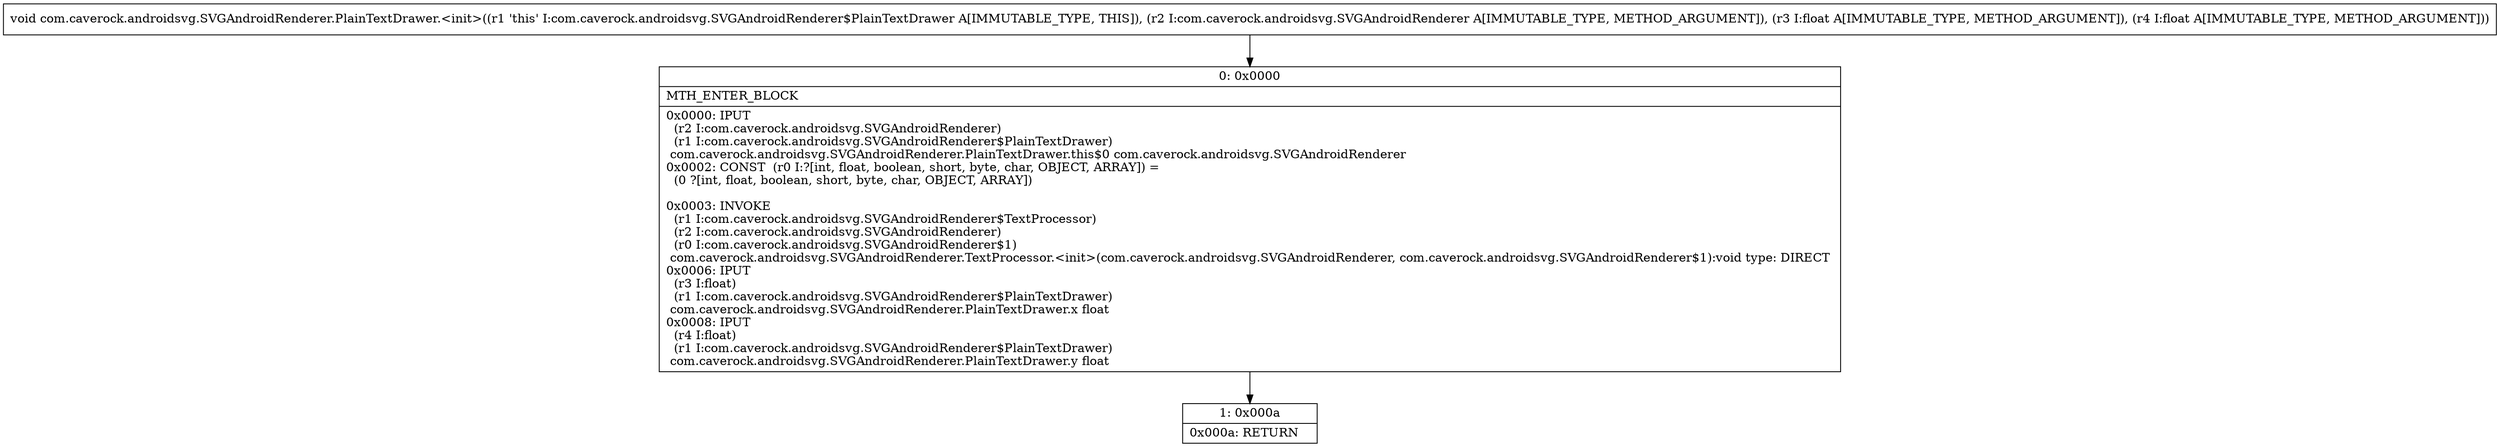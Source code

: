 digraph "CFG forcom.caverock.androidsvg.SVGAndroidRenderer.PlainTextDrawer.\<init\>(Lcom\/caverock\/androidsvg\/SVGAndroidRenderer;FF)V" {
Node_0 [shape=record,label="{0\:\ 0x0000|MTH_ENTER_BLOCK\l|0x0000: IPUT  \l  (r2 I:com.caverock.androidsvg.SVGAndroidRenderer)\l  (r1 I:com.caverock.androidsvg.SVGAndroidRenderer$PlainTextDrawer)\l com.caverock.androidsvg.SVGAndroidRenderer.PlainTextDrawer.this$0 com.caverock.androidsvg.SVGAndroidRenderer \l0x0002: CONST  (r0 I:?[int, float, boolean, short, byte, char, OBJECT, ARRAY]) = \l  (0 ?[int, float, boolean, short, byte, char, OBJECT, ARRAY])\l \l0x0003: INVOKE  \l  (r1 I:com.caverock.androidsvg.SVGAndroidRenderer$TextProcessor)\l  (r2 I:com.caverock.androidsvg.SVGAndroidRenderer)\l  (r0 I:com.caverock.androidsvg.SVGAndroidRenderer$1)\l com.caverock.androidsvg.SVGAndroidRenderer.TextProcessor.\<init\>(com.caverock.androidsvg.SVGAndroidRenderer, com.caverock.androidsvg.SVGAndroidRenderer$1):void type: DIRECT \l0x0006: IPUT  \l  (r3 I:float)\l  (r1 I:com.caverock.androidsvg.SVGAndroidRenderer$PlainTextDrawer)\l com.caverock.androidsvg.SVGAndroidRenderer.PlainTextDrawer.x float \l0x0008: IPUT  \l  (r4 I:float)\l  (r1 I:com.caverock.androidsvg.SVGAndroidRenderer$PlainTextDrawer)\l com.caverock.androidsvg.SVGAndroidRenderer.PlainTextDrawer.y float \l}"];
Node_1 [shape=record,label="{1\:\ 0x000a|0x000a: RETURN   \l}"];
MethodNode[shape=record,label="{void com.caverock.androidsvg.SVGAndroidRenderer.PlainTextDrawer.\<init\>((r1 'this' I:com.caverock.androidsvg.SVGAndroidRenderer$PlainTextDrawer A[IMMUTABLE_TYPE, THIS]), (r2 I:com.caverock.androidsvg.SVGAndroidRenderer A[IMMUTABLE_TYPE, METHOD_ARGUMENT]), (r3 I:float A[IMMUTABLE_TYPE, METHOD_ARGUMENT]), (r4 I:float A[IMMUTABLE_TYPE, METHOD_ARGUMENT])) }"];
MethodNode -> Node_0;
Node_0 -> Node_1;
}

